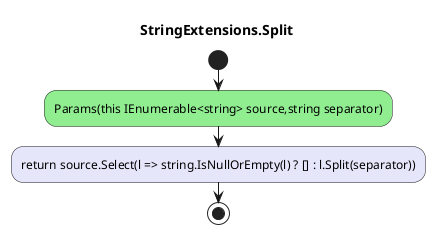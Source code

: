 @startuml StringExtensions.Split
title StringExtensions.Split
start
#LightGreen:Params(this IEnumerable<string> source,string separator);
#Lavender:return source.Select(l => string.IsNullOrEmpty(l) ? [] : l.Split(separator));
stop
@enduml
